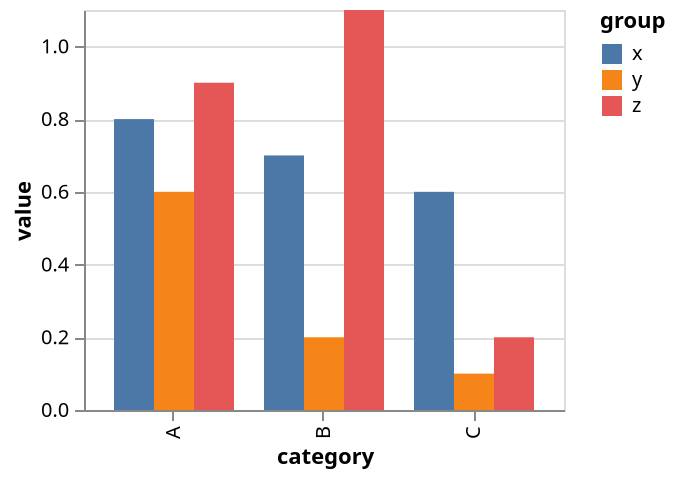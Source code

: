 {
  "$schema": "https://vega.github.io/schema/vega-lite/v5.json",
  "data": {
    "values": [
      {
        "category": "A",
        "group": "x",
        "value": 0.8
      },
      {
        "category": "A",
        "group": "y",
        "value": 0.6
      },
      {
        "category": "A",
        "group": "z",
        "value": 0.9
      },
      {
        "category": "B",
        "group": "x",
        "value": 0.7
      },
      {
        "category": "B",
        "group": "y",
        "value": 0.2
      },
      {
        "category": "B",
        "group": "z",
        "value": 1.1
      },
      {
        "category": "C",
        "group": "x",
        "value": 0.6
      },
      {
        "category": "C",
        "group": "y",
        "value": 0.1
      },
      {
        "category": "C",
        "group": "z",
        "value": 0.2
      }
    ]
  },
  "mark": "bar",
  "encoding": {
    "x": {
      "field": "category"
    },
    "y": {
      "field": "value",
      "type": "quantitative"
    },
    "xOffset": {
      "field": "group"
    },
    "color": {
      "field": "group",
      "type": "nominal"
    }
  }
}